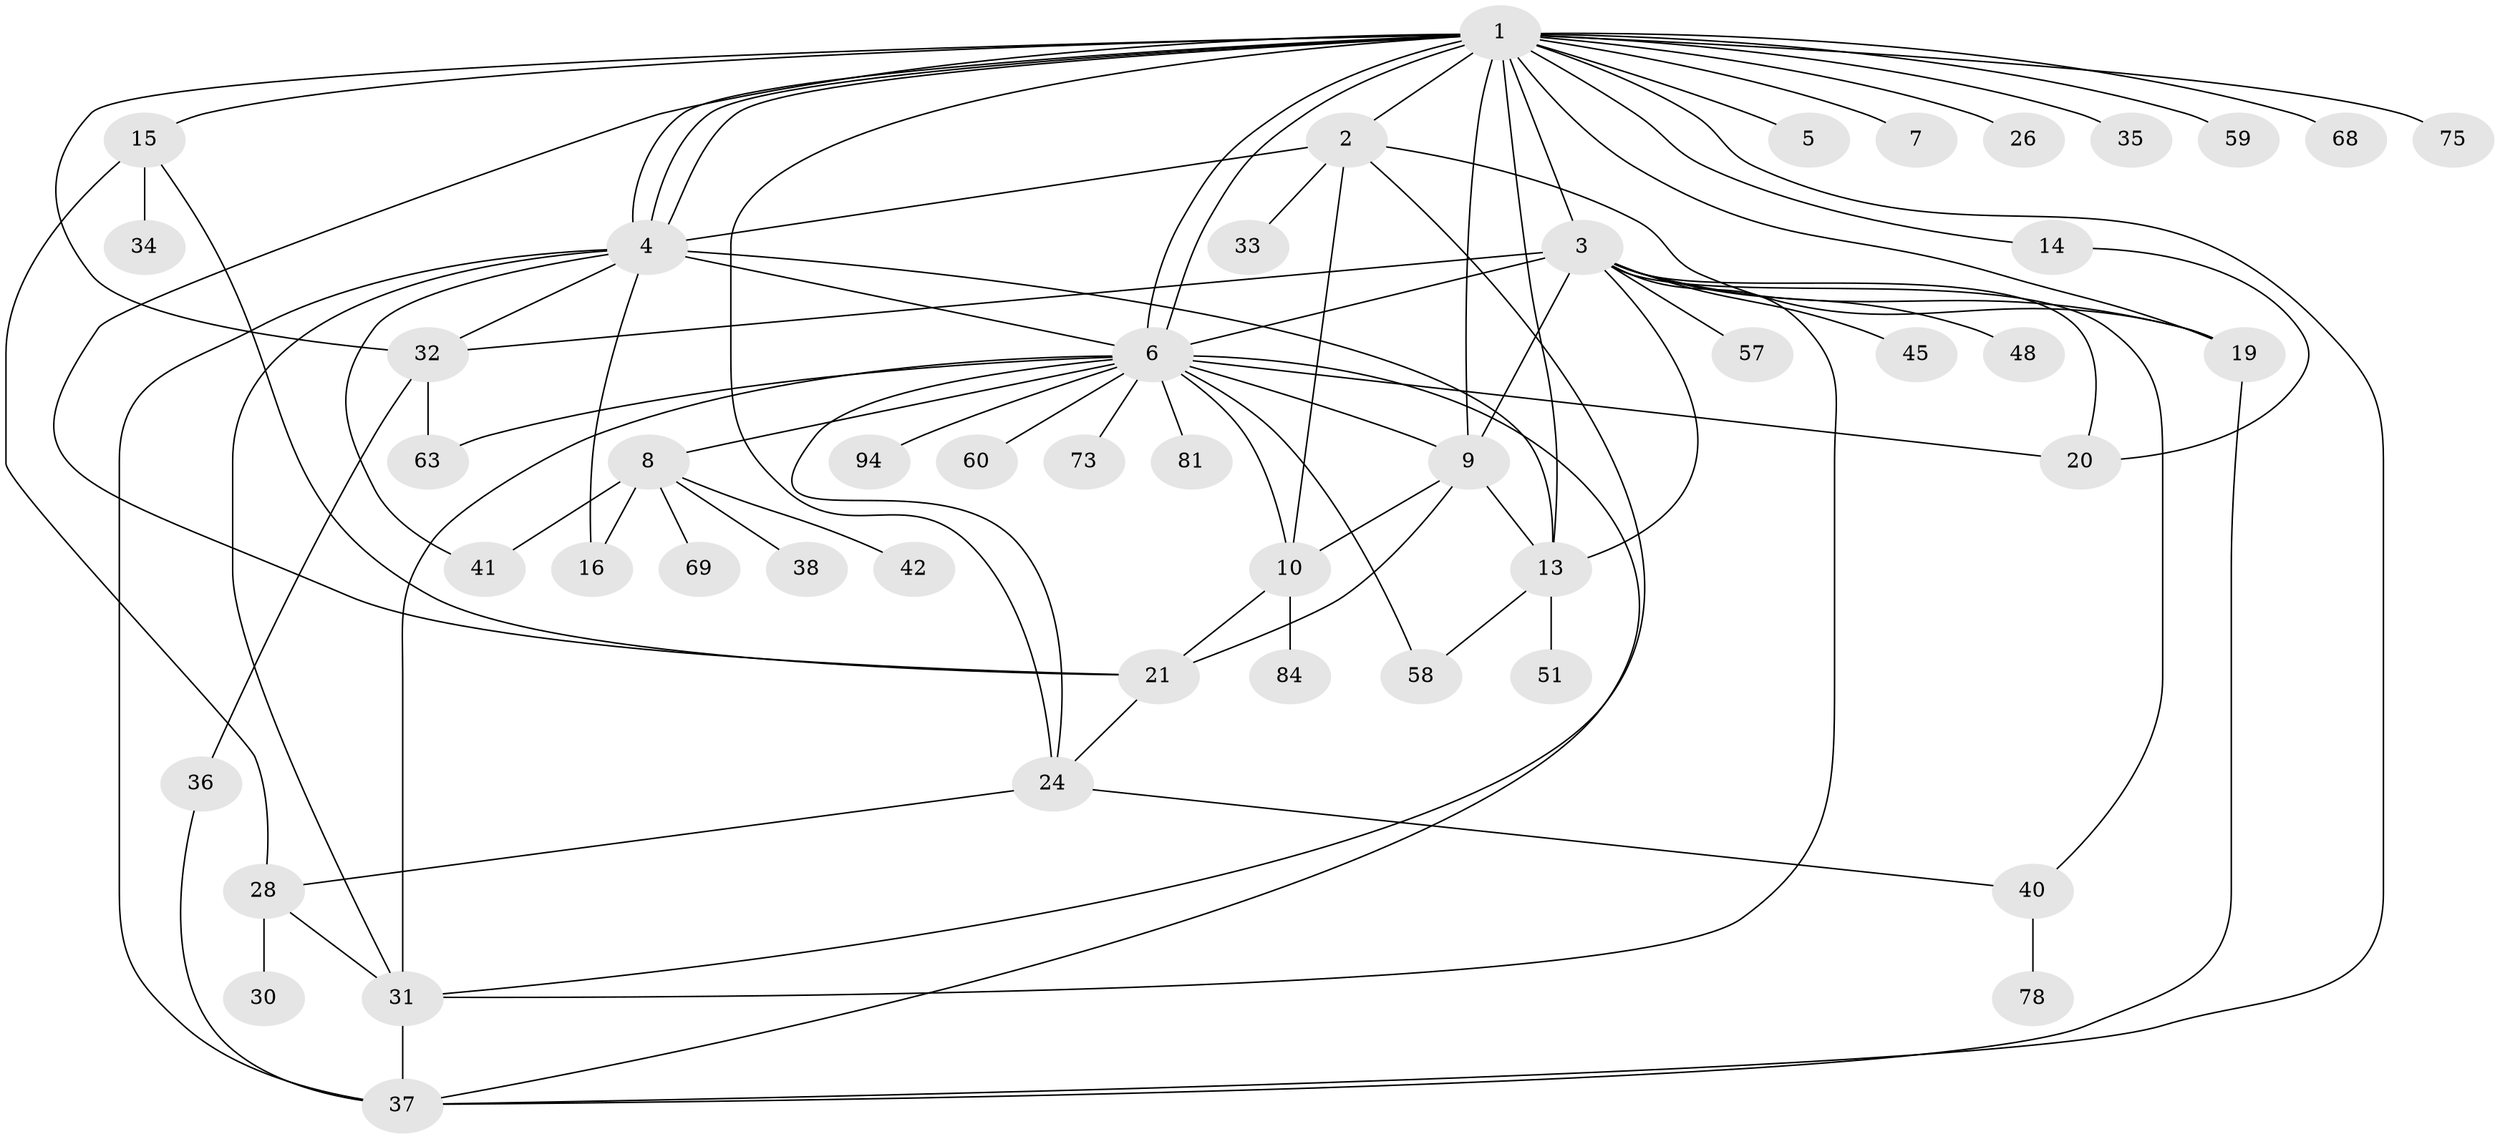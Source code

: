 // original degree distribution, {27: 0.010416666666666666, 6: 0.0625, 13: 0.010416666666666666, 7: 0.010416666666666666, 1: 0.3958333333333333, 17: 0.010416666666666666, 3: 0.15625, 4: 0.11458333333333333, 2: 0.19791666666666666, 5: 0.03125}
// Generated by graph-tools (version 1.1) at 2025/14/03/09/25 04:14:37]
// undirected, 48 vertices, 86 edges
graph export_dot {
graph [start="1"]
  node [color=gray90,style=filled];
  1;
  2;
  3 [super="+11+52+47+91+93+88+44+72+23"];
  4 [super="+55+12"];
  5;
  6;
  7;
  8;
  9 [super="+65"];
  10 [super="+27+79+96"];
  13 [super="+25"];
  14 [super="+64+61"];
  15 [super="+17+70+18+43"];
  16 [super="+49"];
  19 [super="+54+62"];
  20 [super="+22"];
  21 [super="+39"];
  24 [super="+29+86"];
  26;
  28;
  30;
  31 [super="+83+66"];
  32 [super="+85+82+71+46"];
  33;
  34;
  35;
  36 [super="+56"];
  37 [super="+50"];
  38;
  40;
  41;
  42;
  45;
  48 [super="+87"];
  51;
  57;
  58;
  59;
  60;
  63;
  68;
  69;
  73 [super="+95"];
  75;
  78;
  81;
  84 [super="+92"];
  94;
  1 -- 2;
  1 -- 3 [weight=3];
  1 -- 4 [weight=2];
  1 -- 4;
  1 -- 4;
  1 -- 5;
  1 -- 6;
  1 -- 6;
  1 -- 7;
  1 -- 14;
  1 -- 15 [weight=2];
  1 -- 19;
  1 -- 21;
  1 -- 26;
  1 -- 32;
  1 -- 35;
  1 -- 37;
  1 -- 59;
  1 -- 68;
  1 -- 75;
  1 -- 9;
  1 -- 13;
  1 -- 24;
  2 -- 10;
  2 -- 33;
  2 -- 4;
  2 -- 19;
  2 -- 31;
  3 -- 40;
  3 -- 45;
  3 -- 57;
  3 -- 32;
  3 -- 48;
  3 -- 6;
  3 -- 9;
  3 -- 20;
  3 -- 13;
  3 -- 19;
  3 -- 31;
  4 -- 6;
  4 -- 13;
  4 -- 37 [weight=2];
  4 -- 32;
  4 -- 16;
  4 -- 41;
  4 -- 31;
  6 -- 8;
  6 -- 9;
  6 -- 31;
  6 -- 37;
  6 -- 58;
  6 -- 60;
  6 -- 63;
  6 -- 73;
  6 -- 81;
  6 -- 94;
  6 -- 10;
  6 -- 20;
  6 -- 24;
  8 -- 16;
  8 -- 38;
  8 -- 41;
  8 -- 42;
  8 -- 69;
  9 -- 21 [weight=2];
  9 -- 13;
  9 -- 10;
  10 -- 84;
  10 -- 21;
  13 -- 51;
  13 -- 58;
  14 -- 20;
  15 -- 28;
  15 -- 21;
  15 -- 34;
  19 -- 37;
  21 -- 24;
  24 -- 40;
  24 -- 28;
  28 -- 30;
  28 -- 31;
  31 -- 37;
  32 -- 36;
  32 -- 63;
  36 -- 37;
  40 -- 78;
}
